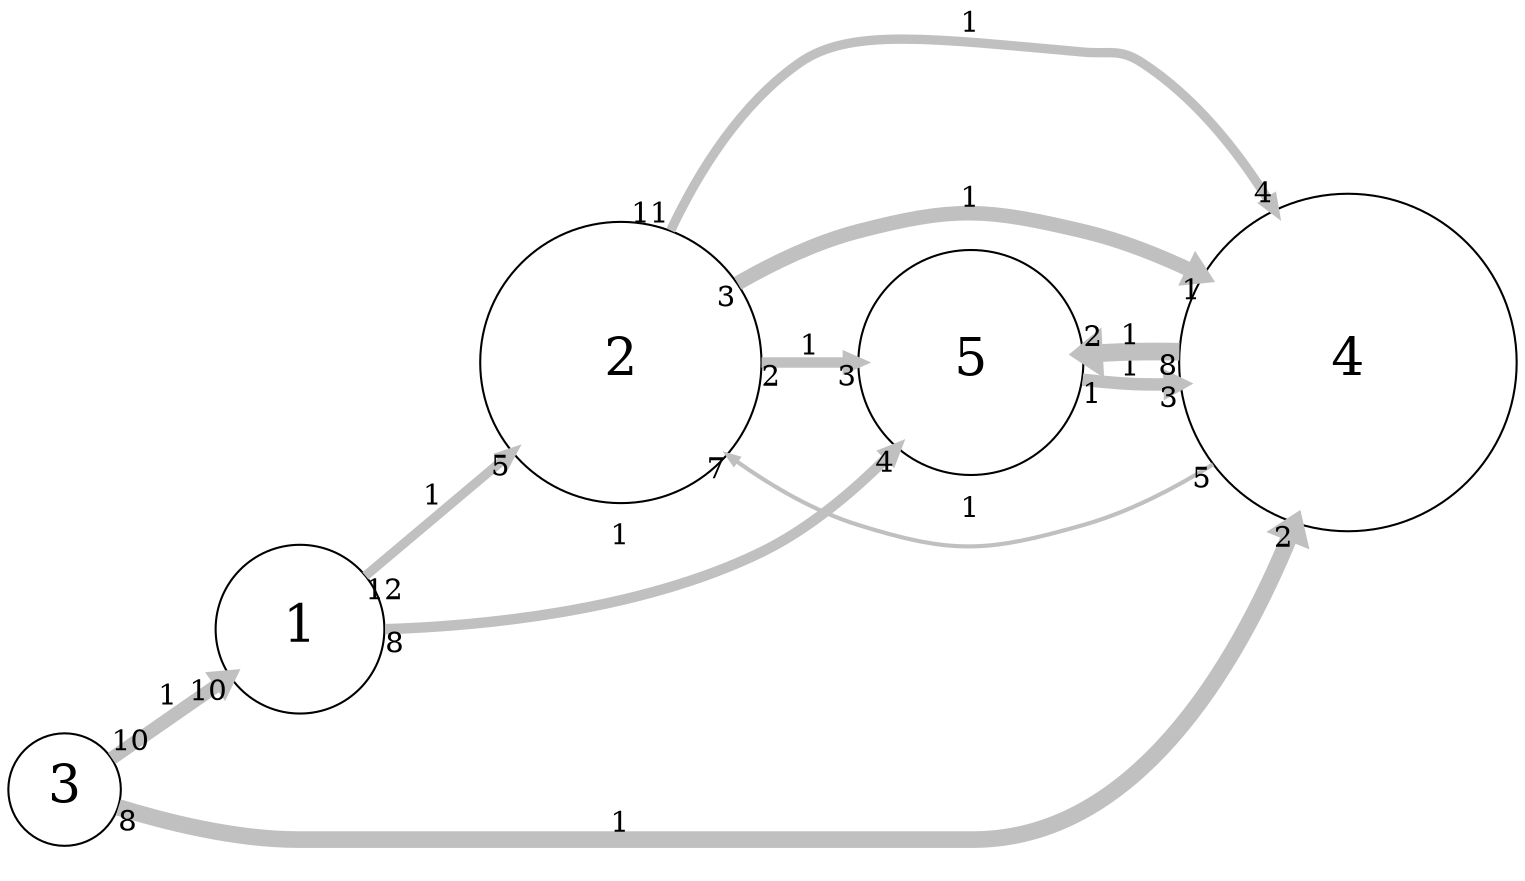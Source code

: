 digraph "" {
	graph [bb="0,0,711,413.02",
		overlap=false,
		rankdir=LR,
		ratio=0.5,
		scale=1,
		splines=spline
	];
	node [fontsize=25,
		label="\N",
		shape=circle
	];
	edge [arrowsize=0.5,
		splines=true
	];
	0	[height=1.125,
		label=1,
		pos="137,112.52",
		width=1.125];
	1	[height=1.875,
		label=2,
		pos="288,241.52",
		width=1.875];
	0 -> 1	[key=0,
		capacity=1,
		color=grey,
		from_pd=11,
		head_lp="232.98,205.93",
		headlabel=5,
		label=1,
		lp="199,172.77",
		penwidth=4.5,
		pos="e,236.35,197.68 168.15,138.63 185.34,153.51 207.48,172.68 227.99,190.43",
		pt=12,
		tail_lp="174.9,146.88",
		taillabel=12,
		to_pd=4];
	4	[height=1.5,
		label=5,
		pos="452,241.52",
		width=1.5];
	0 -> 4	[key=0,
		capacity=1,
		color=grey,
		from_pd=7,
		head_lp="411.44,193.78",
		headlabel=4,
		label=1,
		lp="288,156.77",
		penwidth=5.0,
		pos="e,414.82,202.03 177.89,112.24 223.26,113.44 298.43,120.19 355.5,149.02 367.41,155.04 388.03,174.48 407.07,193.99",
		pt=11,
		tail_lp="181.27,103.99",
		taillabel=8,
		to_pd=3];
	1 -> 4	[key=0,
		capacity=1,
		color=grey,
		from_pd=1,
		head_lp="394.3,233.27",
		headlabel=3,
		label=1,
		lp="377,249.77",
		penwidth=5.0,
		pos="e,397.67,241.52 355.83,241.52 365.96,241.52 376.4,241.52 386.48,241.52",
		pt=11,
		tail_lp="359.2,233.27",
		taillabel=2,
		to_pd=2];
	3	[height=2.25,
		label=4,
		pos="630,241.52",
		width=2.25];
	1 -> 3	[key=0,
		capacity=1,
		color=grey,
		from_pd=10,
		head_lp="589.26,322.01",
		headlabel=4,
		label=1,
		lp="452,404.77",
		penwidth=4.5,
		pos="e,592.64,313.76 313.86,304.17 327.69,331.78 347.47,362.44 373.62,382.52 404.94,406.58 459.76,395.78 506,389.52 517.59,387.95 521.83,\
389.29 531.38,382.52 553.25,367 571.82,344.94 586.7,322.87",
		pt=12,
		tail_lp="307.11,312.42",
		taillabel=11,
		to_pd=3];
	1 -> 3	[key=1,
		capacity=1,
		color=grey,
		from_pd=2,
		head_lp="557.29,291.94",
		headlabel=1,
		label=1,
		lp="452,320.77",
		penwidth=7.0,
		pos="e,560.66,283.69 343.65,280.54 360.31,290.33 379.21,299.48 398,304.52 444.36,316.96 459.34,315.78 506,304.52 520.92,300.92 536.07,\
295.19 550.39,288.61",
		pt=7,
		tail_lp="340.28,288.79",
		taillabel=3,
		to_pd=0];
	4 -> 3	[key=0,
		capacity=1,
		color=grey,
		from_pd=0,
		head_lp="547.98,212.2",
		headlabel=3,
		label=1,
		lp="528,228.77",
		penwidth=6.0,
		pos="e,551.36,220.45 503.88,225.09 510.79,223.41 517.84,221.98 524.62,221.02 529.65,220.32 534.79,220 539.98,220",
		pt=9,
		tail_lp="507.26,216.84",
		taillabel=1,
		to_pd=2];
	3 -> 1	[key=0,
		capacity=1,
		color=grey,
		from_pd=4,
		head_lp="334.54,204.01",
		headlabel=7,
		label=1,
		lp="452,169.77",
		penwidth=2.0,
		pos="e,337.91,195.76 566.06,191.1 547.74,179.21 526.97,168.21 506,162.02 459.96,148.44 443.64,147.15 398,162.02 378.93,168.24 360.42,\
179.19 344.23,191.02",
		pt=17,
		tail_lp="569.44,182.85",
		taillabel=5,
		to_pd=6];
	3 -> 4	[key=0,
		capacity=1,
		color=grey,
		from_pd=7,
		head_lp="509.66,233.27",
		headlabel=2,
		label=1,
		lp="528,249.77",
		penwidth=8.5,
		pos="e,506.28,241.52 548.62,241.52 538.41,241.52 528.07,241.52 518.15,241.52",
		pt=4,
		tail_lp="545.24,233.27",
		taillabel=8,
		to_pd=1];
	2	[height=0.75,
		label=3,
		pos="27,37.524",
		width=0.75];
	2 -> 0	[key=0,
		capacity=1,
		color=grey,
		from_pd=9,
		head_lp="96.351,81.428",
		headlabel=10,
		label=1,
		lp="75,79.774",
		penwidth=6.5,
		pos="e,103.1,89.678 49.855,52.701 62.514,61.492 78.878,72.856 93.938,83.314",
		pt=8,
		tail_lp="56.605,60.951",
		taillabel=10,
		to_pd=9];
	2 -> 3	[key=0,
		capacity=1,
		color=grey,
		from_pd=7,
		head_lp="601.3,156.13",
		headlabel=2,
		label=1,
		lp="288,23.774",
		penwidth=8.0,
		pos="e,604.68,164.38 53.02,29.457 74.723,23.178 107.11,15.524 136,15.524 136,15.524 136,15.524 453,15.524 526.1,15.524 573.28,90.038 \
600.21,153.49",
		pt=5,
		tail_lp="56.395,21.207",
		taillabel=8,
		to_pd=1];
}
